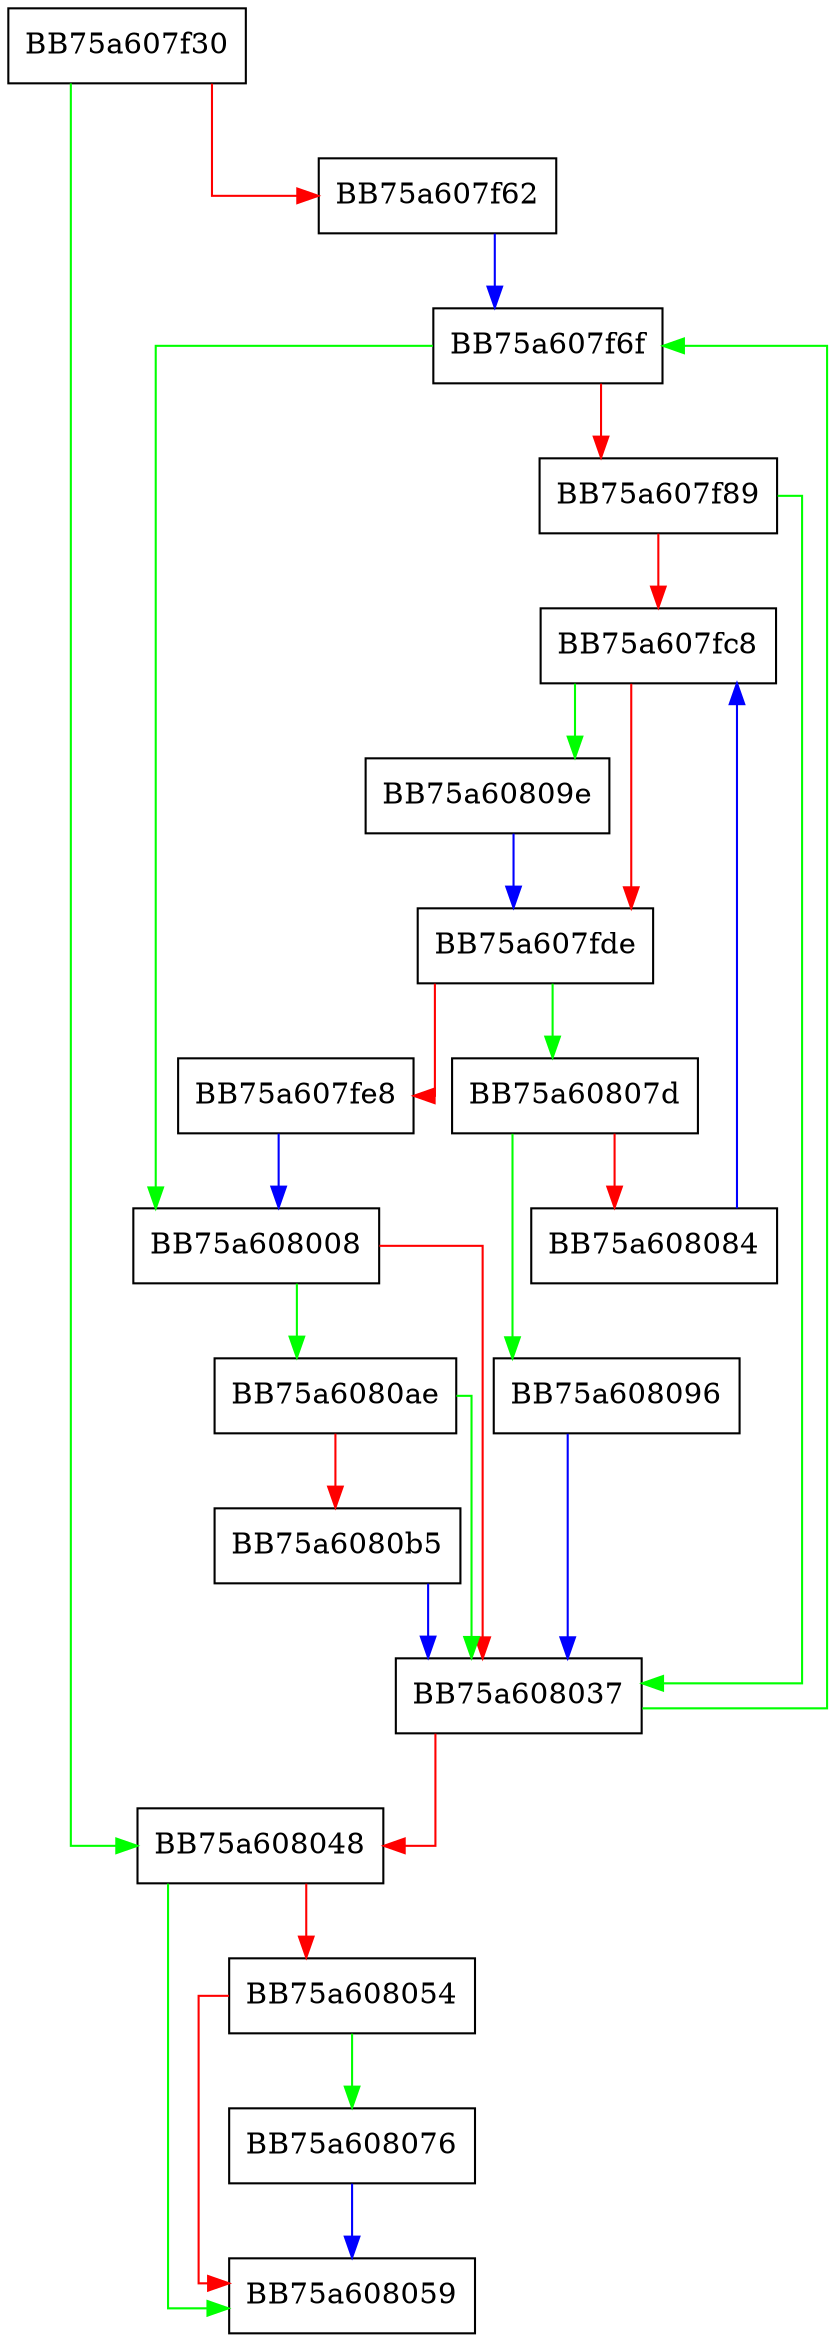 digraph SetBreakpointFlag {
  node [shape="box"];
  graph [splines=ortho];
  BB75a607f30 -> BB75a608048 [color="green"];
  BB75a607f30 -> BB75a607f62 [color="red"];
  BB75a607f62 -> BB75a607f6f [color="blue"];
  BB75a607f6f -> BB75a608008 [color="green"];
  BB75a607f6f -> BB75a607f89 [color="red"];
  BB75a607f89 -> BB75a608037 [color="green"];
  BB75a607f89 -> BB75a607fc8 [color="red"];
  BB75a607fc8 -> BB75a60809e [color="green"];
  BB75a607fc8 -> BB75a607fde [color="red"];
  BB75a607fde -> BB75a60807d [color="green"];
  BB75a607fde -> BB75a607fe8 [color="red"];
  BB75a607fe8 -> BB75a608008 [color="blue"];
  BB75a608008 -> BB75a6080ae [color="green"];
  BB75a608008 -> BB75a608037 [color="red"];
  BB75a608037 -> BB75a607f6f [color="green"];
  BB75a608037 -> BB75a608048 [color="red"];
  BB75a608048 -> BB75a608059 [color="green"];
  BB75a608048 -> BB75a608054 [color="red"];
  BB75a608054 -> BB75a608076 [color="green"];
  BB75a608054 -> BB75a608059 [color="red"];
  BB75a608076 -> BB75a608059 [color="blue"];
  BB75a60807d -> BB75a608096 [color="green"];
  BB75a60807d -> BB75a608084 [color="red"];
  BB75a608084 -> BB75a607fc8 [color="blue"];
  BB75a608096 -> BB75a608037 [color="blue"];
  BB75a60809e -> BB75a607fde [color="blue"];
  BB75a6080ae -> BB75a608037 [color="green"];
  BB75a6080ae -> BB75a6080b5 [color="red"];
  BB75a6080b5 -> BB75a608037 [color="blue"];
}